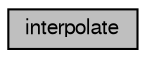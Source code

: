 digraph G
{
  bgcolor="transparent";
  edge [fontname="FreeSans",fontsize="10",labelfontname="FreeSans",labelfontsize="10"];
  node [fontname="FreeSans",fontsize="10",shape=record];
  rankdir=LR;
  Node1 [label="interpolate",height=0.2,width=0.4,color="black", fillcolor="grey75", style="filled" fontcolor="black"];
}
